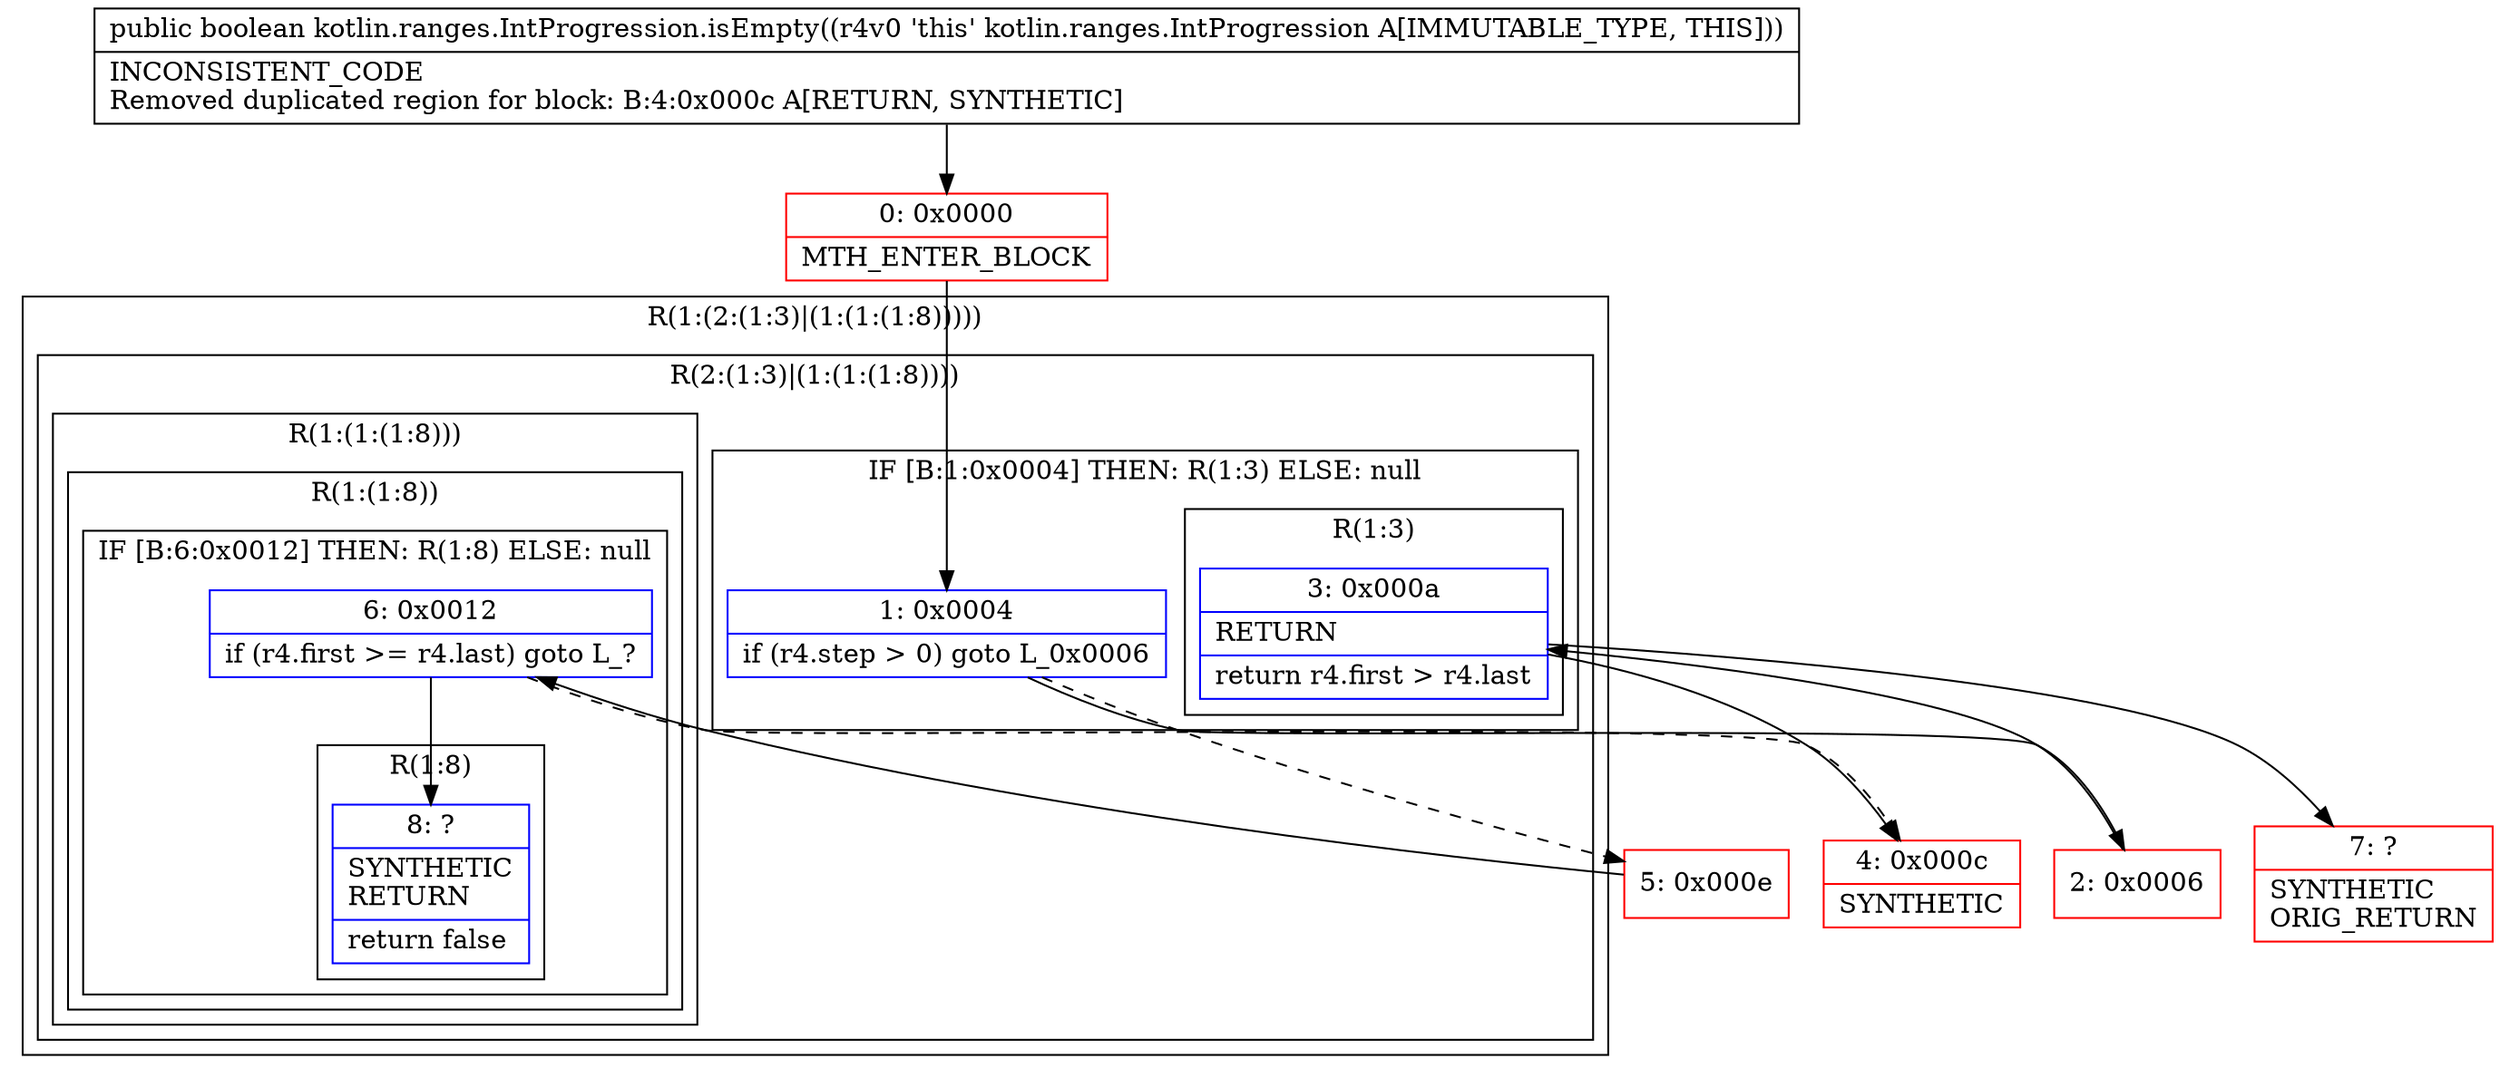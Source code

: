 digraph "CFG forkotlin.ranges.IntProgression.isEmpty()Z" {
subgraph cluster_Region_973373874 {
label = "R(1:(2:(1:3)|(1:(1:(1:8)))))";
node [shape=record,color=blue];
subgraph cluster_Region_942263165 {
label = "R(2:(1:3)|(1:(1:(1:8))))";
node [shape=record,color=blue];
subgraph cluster_IfRegion_188991082 {
label = "IF [B:1:0x0004] THEN: R(1:3) ELSE: null";
node [shape=record,color=blue];
Node_1 [shape=record,label="{1\:\ 0x0004|if (r4.step \> 0) goto L_0x0006\l}"];
subgraph cluster_Region_1019294637 {
label = "R(1:3)";
node [shape=record,color=blue];
Node_3 [shape=record,label="{3\:\ 0x000a|RETURN\l|return r4.first \> r4.last\l}"];
}
}
subgraph cluster_Region_584465558 {
label = "R(1:(1:(1:8)))";
node [shape=record,color=blue];
subgraph cluster_Region_1423079826 {
label = "R(1:(1:8))";
node [shape=record,color=blue];
subgraph cluster_IfRegion_1102546420 {
label = "IF [B:6:0x0012] THEN: R(1:8) ELSE: null";
node [shape=record,color=blue];
Node_6 [shape=record,label="{6\:\ 0x0012|if (r4.first \>= r4.last) goto L_?\l}"];
subgraph cluster_Region_1952356916 {
label = "R(1:8)";
node [shape=record,color=blue];
Node_8 [shape=record,label="{8\:\ ?|SYNTHETIC\lRETURN\l|return false\l}"];
}
}
}
}
}
}
Node_0 [shape=record,color=red,label="{0\:\ 0x0000|MTH_ENTER_BLOCK\l}"];
Node_2 [shape=record,color=red,label="{2\:\ 0x0006}"];
Node_4 [shape=record,color=red,label="{4\:\ 0x000c|SYNTHETIC\l}"];
Node_5 [shape=record,color=red,label="{5\:\ 0x000e}"];
Node_7 [shape=record,color=red,label="{7\:\ ?|SYNTHETIC\lORIG_RETURN\l}"];
MethodNode[shape=record,label="{public boolean kotlin.ranges.IntProgression.isEmpty((r4v0 'this' kotlin.ranges.IntProgression A[IMMUTABLE_TYPE, THIS]))  | INCONSISTENT_CODE\lRemoved duplicated region for block: B:4:0x000c A[RETURN, SYNTHETIC]\l}"];
MethodNode -> Node_0;
Node_1 -> Node_2;
Node_1 -> Node_5[style=dashed];
Node_3 -> Node_4;
Node_3 -> Node_7;
Node_6 -> Node_4[style=dashed];
Node_6 -> Node_8;
Node_0 -> Node_1;
Node_2 -> Node_3;
Node_5 -> Node_6;
}

